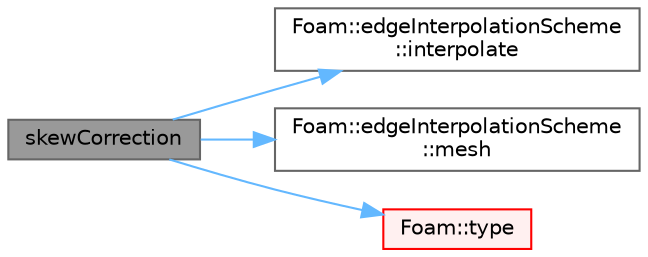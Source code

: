 digraph "skewCorrection"
{
 // LATEX_PDF_SIZE
  bgcolor="transparent";
  edge [fontname=Helvetica,fontsize=10,labelfontname=Helvetica,labelfontsize=10];
  node [fontname=Helvetica,fontsize=10,shape=box,height=0.2,width=0.4];
  rankdir="LR";
  Node1 [id="Node000001",label="skewCorrection",height=0.2,width=0.4,color="gray40", fillcolor="grey60", style="filled", fontcolor="black",tooltip=" "];
  Node1 -> Node2 [id="edge1_Node000001_Node000002",color="steelblue1",style="solid",tooltip=" "];
  Node2 [id="Node000002",label="Foam::edgeInterpolationScheme\l::interpolate",height=0.2,width=0.4,color="grey40", fillcolor="white", style="filled",URL="$classFoam_1_1edgeInterpolationScheme.html#a2dec8375b032d3d8333726e8810159b6",tooltip=" "];
  Node1 -> Node3 [id="edge2_Node000001_Node000003",color="steelblue1",style="solid",tooltip=" "];
  Node3 [id="Node000003",label="Foam::edgeInterpolationScheme\l::mesh",height=0.2,width=0.4,color="grey40", fillcolor="white", style="filled",URL="$classFoam_1_1edgeInterpolationScheme.html#ab02e5f435e5e77288bb4d91fcc998a9f",tooltip=" "];
  Node1 -> Node4 [id="edge3_Node000001_Node000004",color="steelblue1",style="solid",tooltip=" "];
  Node4 [id="Node000004",label="Foam::type",height=0.2,width=0.4,color="red", fillcolor="#FFF0F0", style="filled",URL="$namespaceFoam.html#a69e2e8a647a7073be8ce6437c0aff762",tooltip=" "];
}
